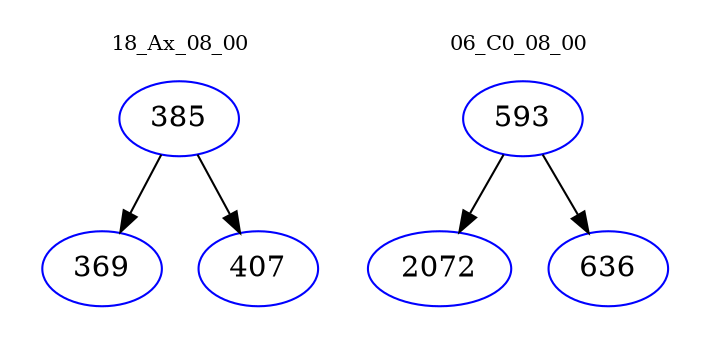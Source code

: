digraph{
subgraph cluster_0 {
color = white
label = "18_Ax_08_00";
fontsize=10;
T0_385 [label="385", color="blue"]
T0_385 -> T0_369 [color="black"]
T0_369 [label="369", color="blue"]
T0_385 -> T0_407 [color="black"]
T0_407 [label="407", color="blue"]
}
subgraph cluster_1 {
color = white
label = "06_C0_08_00";
fontsize=10;
T1_593 [label="593", color="blue"]
T1_593 -> T1_2072 [color="black"]
T1_2072 [label="2072", color="blue"]
T1_593 -> T1_636 [color="black"]
T1_636 [label="636", color="blue"]
}
}
